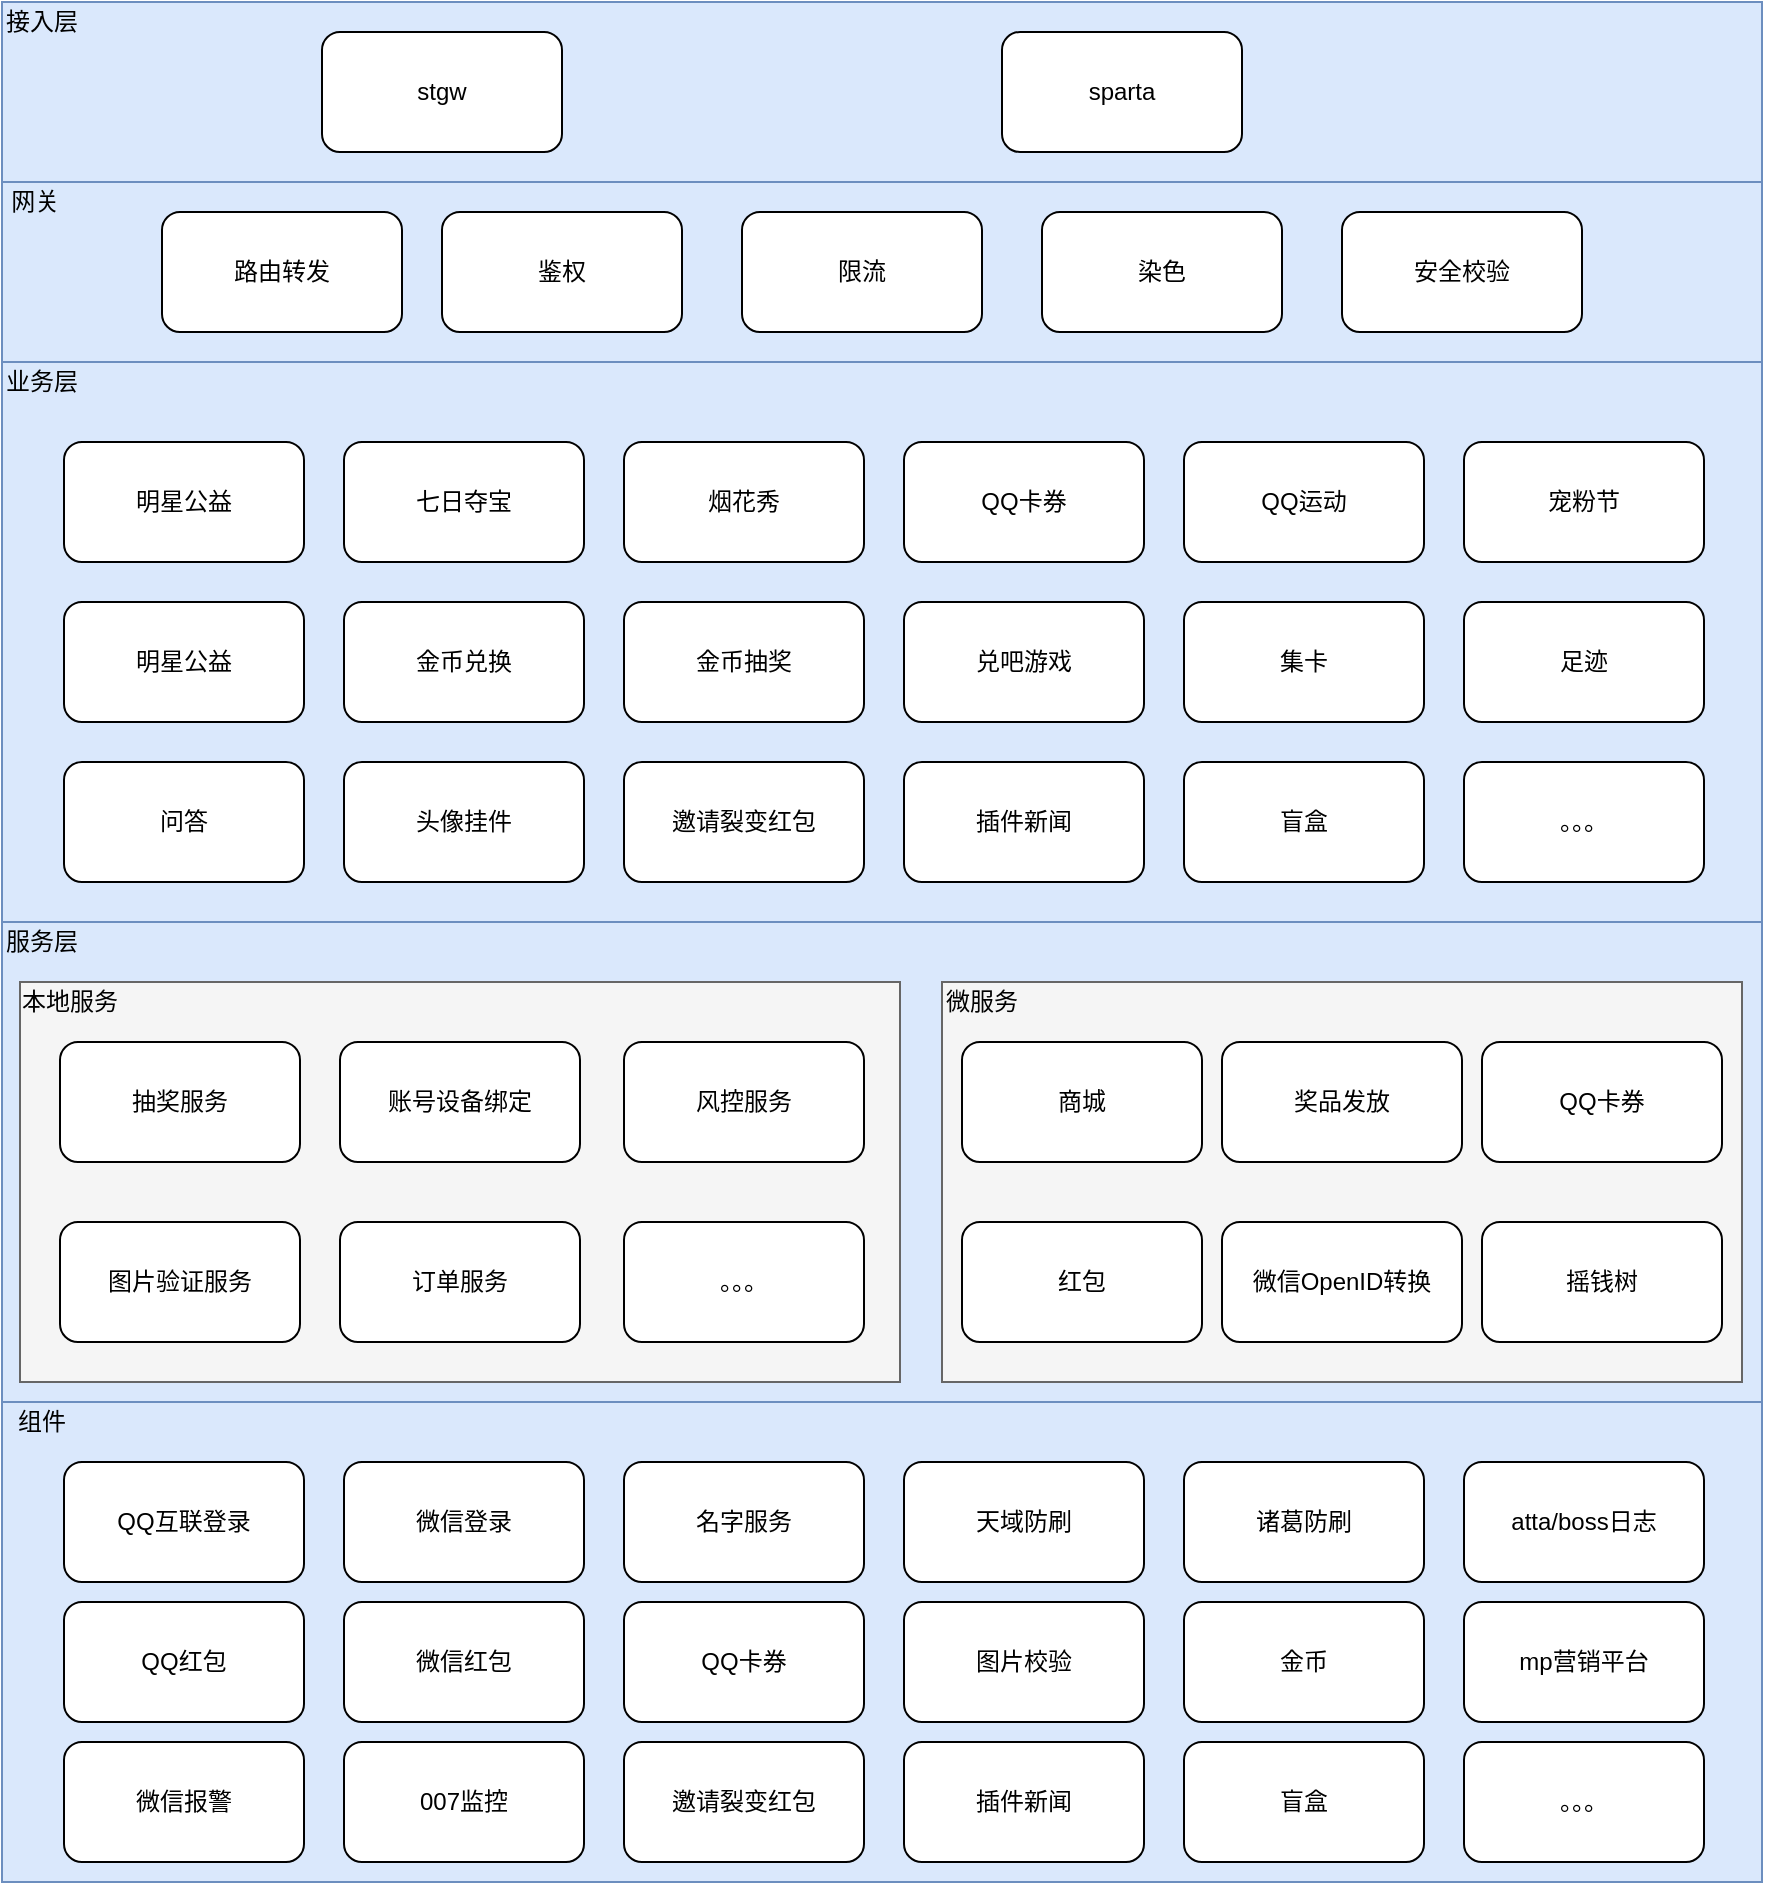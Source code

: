 <mxfile version="14.2.5" type="github">
  <diagram id="au0Erzdakt1j5jupM2V9" name="Page-1">
    <mxGraphModel dx="1242" dy="1121" grid="1" gridSize="10" guides="1" tooltips="1" connect="1" arrows="1" fold="1" page="1" pageScale="1" pageWidth="300000" pageHeight="300000" math="0" shadow="0">
      <root>
        <mxCell id="0" />
        <mxCell id="1" parent="0" />
        <mxCell id="Vkco3mDPTDmyLJNm2LzN-41" value="" style="rounded=0;whiteSpace=wrap;html=1;fillColor=#dae8fc;strokeColor=#6c8ebf;" vertex="1" parent="1">
          <mxGeometry x="250" y="880" width="880" height="240" as="geometry" />
        </mxCell>
        <mxCell id="Vkco3mDPTDmyLJNm2LzN-42" value="组件" style="text;html=1;strokeColor=none;fillColor=none;align=center;verticalAlign=middle;whiteSpace=wrap;rounded=0;" vertex="1" parent="1">
          <mxGeometry x="250" y="880" width="40" height="20" as="geometry" />
        </mxCell>
        <mxCell id="Vkco3mDPTDmyLJNm2LzN-43" value="" style="group" vertex="1" connectable="0" parent="1">
          <mxGeometry x="250" y="180" width="880" height="90" as="geometry" />
        </mxCell>
        <mxCell id="i1EOuXeOluBrcuIS-FtF-1" value="" style="rounded=0;whiteSpace=wrap;html=1;fillColor=#dae8fc;strokeColor=#6c8ebf;" parent="Vkco3mDPTDmyLJNm2LzN-43" vertex="1">
          <mxGeometry width="880" height="90" as="geometry" />
        </mxCell>
        <mxCell id="i1EOuXeOluBrcuIS-FtF-8" value="stgw" style="rounded=1;whiteSpace=wrap;html=1;" parent="Vkco3mDPTDmyLJNm2LzN-43" vertex="1">
          <mxGeometry x="160" y="15" width="120" height="60" as="geometry" />
        </mxCell>
        <mxCell id="i1EOuXeOluBrcuIS-FtF-9" value="接入层" style="text;html=1;strokeColor=none;fillColor=none;align=center;verticalAlign=middle;whiteSpace=wrap;rounded=0;" parent="Vkco3mDPTDmyLJNm2LzN-43" vertex="1">
          <mxGeometry width="40" height="20" as="geometry" />
        </mxCell>
        <mxCell id="i1EOuXeOluBrcuIS-FtF-10" value="sparta" style="rounded=1;whiteSpace=wrap;html=1;" parent="Vkco3mDPTDmyLJNm2LzN-43" vertex="1">
          <mxGeometry x="500" y="15" width="120" height="60" as="geometry" />
        </mxCell>
        <mxCell id="Vkco3mDPTDmyLJNm2LzN-44" value="" style="group" vertex="1" connectable="0" parent="1">
          <mxGeometry x="250" y="270" width="880" height="90" as="geometry" />
        </mxCell>
        <mxCell id="i1EOuXeOluBrcuIS-FtF-18" value="" style="rounded=0;whiteSpace=wrap;html=1;fillColor=#dae8fc;strokeColor=#6c8ebf;" parent="Vkco3mDPTDmyLJNm2LzN-44" vertex="1">
          <mxGeometry width="880" height="90" as="geometry" />
        </mxCell>
        <mxCell id="i1EOuXeOluBrcuIS-FtF-19" value="路由转发" style="rounded=1;whiteSpace=wrap;html=1;" parent="Vkco3mDPTDmyLJNm2LzN-44" vertex="1">
          <mxGeometry x="80" y="15" width="120" height="60" as="geometry" />
        </mxCell>
        <mxCell id="i1EOuXeOluBrcuIS-FtF-20" value="网关&amp;nbsp;&amp;nbsp;" style="text;html=1;strokeColor=none;fillColor=none;align=center;verticalAlign=middle;whiteSpace=wrap;rounded=0;" parent="Vkco3mDPTDmyLJNm2LzN-44" vertex="1">
          <mxGeometry width="40" height="20" as="geometry" />
        </mxCell>
        <mxCell id="i1EOuXeOluBrcuIS-FtF-21" value="鉴权" style="rounded=1;whiteSpace=wrap;html=1;" parent="Vkco3mDPTDmyLJNm2LzN-44" vertex="1">
          <mxGeometry x="220" y="15" width="120" height="60" as="geometry" />
        </mxCell>
        <mxCell id="Vkco3mDPTDmyLJNm2LzN-1" value="限流" style="rounded=1;whiteSpace=wrap;html=1;" vertex="1" parent="Vkco3mDPTDmyLJNm2LzN-44">
          <mxGeometry x="370" y="15" width="120" height="60" as="geometry" />
        </mxCell>
        <mxCell id="Vkco3mDPTDmyLJNm2LzN-2" value="染色" style="rounded=1;whiteSpace=wrap;html=1;" vertex="1" parent="Vkco3mDPTDmyLJNm2LzN-44">
          <mxGeometry x="520" y="15" width="120" height="60" as="geometry" />
        </mxCell>
        <mxCell id="Vkco3mDPTDmyLJNm2LzN-3" value="安全校验" style="rounded=1;whiteSpace=wrap;html=1;" vertex="1" parent="Vkco3mDPTDmyLJNm2LzN-44">
          <mxGeometry x="670" y="15" width="120" height="60" as="geometry" />
        </mxCell>
        <mxCell id="Vkco3mDPTDmyLJNm2LzN-46" value="" style="group" vertex="1" connectable="0" parent="1">
          <mxGeometry x="250" y="640" width="880" height="240" as="geometry" />
        </mxCell>
        <mxCell id="Vkco3mDPTDmyLJNm2LzN-21" value="" style="rounded=0;whiteSpace=wrap;html=1;fillColor=#dae8fc;strokeColor=#6c8ebf;" vertex="1" parent="Vkco3mDPTDmyLJNm2LzN-46">
          <mxGeometry width="880" height="240" as="geometry" />
        </mxCell>
        <mxCell id="Vkco3mDPTDmyLJNm2LzN-22" value="服务层" style="text;html=1;strokeColor=none;fillColor=none;align=center;verticalAlign=middle;whiteSpace=wrap;rounded=0;" vertex="1" parent="Vkco3mDPTDmyLJNm2LzN-46">
          <mxGeometry width="40" height="20" as="geometry" />
        </mxCell>
        <mxCell id="Vkco3mDPTDmyLJNm2LzN-24" value="" style="rounded=0;whiteSpace=wrap;html=1;fillColor=#f5f5f5;strokeColor=#666666;fontColor=#333333;" vertex="1" parent="Vkco3mDPTDmyLJNm2LzN-46">
          <mxGeometry x="9" y="30" width="440" height="200" as="geometry" />
        </mxCell>
        <mxCell id="Vkco3mDPTDmyLJNm2LzN-26" value="本地服务" style="text;html=1;strokeColor=none;fillColor=none;align=center;verticalAlign=middle;whiteSpace=wrap;rounded=0;" vertex="1" parent="Vkco3mDPTDmyLJNm2LzN-46">
          <mxGeometry x="9" y="30" width="50" height="20" as="geometry" />
        </mxCell>
        <mxCell id="Vkco3mDPTDmyLJNm2LzN-27" value="抽奖服务" style="rounded=1;whiteSpace=wrap;html=1;" vertex="1" parent="Vkco3mDPTDmyLJNm2LzN-46">
          <mxGeometry x="29" y="60" width="120" height="60" as="geometry" />
        </mxCell>
        <mxCell id="Vkco3mDPTDmyLJNm2LzN-28" value="账号设备绑定" style="rounded=1;whiteSpace=wrap;html=1;" vertex="1" parent="Vkco3mDPTDmyLJNm2LzN-46">
          <mxGeometry x="169" y="60" width="120" height="60" as="geometry" />
        </mxCell>
        <mxCell id="Vkco3mDPTDmyLJNm2LzN-29" value="风控服务" style="rounded=1;whiteSpace=wrap;html=1;" vertex="1" parent="Vkco3mDPTDmyLJNm2LzN-46">
          <mxGeometry x="311" y="60" width="120" height="60" as="geometry" />
        </mxCell>
        <mxCell id="Vkco3mDPTDmyLJNm2LzN-30" value="图片验证服务" style="rounded=1;whiteSpace=wrap;html=1;" vertex="1" parent="Vkco3mDPTDmyLJNm2LzN-46">
          <mxGeometry x="29" y="150" width="120" height="60" as="geometry" />
        </mxCell>
        <mxCell id="Vkco3mDPTDmyLJNm2LzN-31" value="订单服务" style="rounded=1;whiteSpace=wrap;html=1;" vertex="1" parent="Vkco3mDPTDmyLJNm2LzN-46">
          <mxGeometry x="169" y="150" width="120" height="60" as="geometry" />
        </mxCell>
        <mxCell id="Vkco3mDPTDmyLJNm2LzN-32" value="。。。" style="rounded=1;whiteSpace=wrap;html=1;" vertex="1" parent="Vkco3mDPTDmyLJNm2LzN-46">
          <mxGeometry x="311" y="150" width="120" height="60" as="geometry" />
        </mxCell>
        <mxCell id="Vkco3mDPTDmyLJNm2LzN-33" value="" style="rounded=0;whiteSpace=wrap;html=1;fillColor=#f5f5f5;strokeColor=#666666;fontColor=#333333;" vertex="1" parent="Vkco3mDPTDmyLJNm2LzN-46">
          <mxGeometry x="470" y="30" width="400" height="200" as="geometry" />
        </mxCell>
        <mxCell id="Vkco3mDPTDmyLJNm2LzN-34" value="微服务" style="text;html=1;strokeColor=none;fillColor=none;align=center;verticalAlign=middle;whiteSpace=wrap;rounded=0;" vertex="1" parent="Vkco3mDPTDmyLJNm2LzN-46">
          <mxGeometry x="470" y="30" width="40" height="20" as="geometry" />
        </mxCell>
        <mxCell id="Vkco3mDPTDmyLJNm2LzN-35" value="商城" style="rounded=1;whiteSpace=wrap;html=1;" vertex="1" parent="Vkco3mDPTDmyLJNm2LzN-46">
          <mxGeometry x="480" y="60" width="120" height="60" as="geometry" />
        </mxCell>
        <mxCell id="Vkco3mDPTDmyLJNm2LzN-36" value="奖品发放" style="rounded=1;whiteSpace=wrap;html=1;" vertex="1" parent="Vkco3mDPTDmyLJNm2LzN-46">
          <mxGeometry x="610" y="60" width="120" height="60" as="geometry" />
        </mxCell>
        <mxCell id="Vkco3mDPTDmyLJNm2LzN-37" value="QQ卡券" style="rounded=1;whiteSpace=wrap;html=1;" vertex="1" parent="Vkco3mDPTDmyLJNm2LzN-46">
          <mxGeometry x="740" y="60" width="120" height="60" as="geometry" />
        </mxCell>
        <mxCell id="Vkco3mDPTDmyLJNm2LzN-38" value="红包" style="rounded=1;whiteSpace=wrap;html=1;" vertex="1" parent="Vkco3mDPTDmyLJNm2LzN-46">
          <mxGeometry x="480" y="150" width="120" height="60" as="geometry" />
        </mxCell>
        <mxCell id="Vkco3mDPTDmyLJNm2LzN-39" value="微信OpenID转换" style="rounded=1;whiteSpace=wrap;html=1;" vertex="1" parent="Vkco3mDPTDmyLJNm2LzN-46">
          <mxGeometry x="610" y="150" width="120" height="60" as="geometry" />
        </mxCell>
        <mxCell id="Vkco3mDPTDmyLJNm2LzN-40" value="摇钱树" style="rounded=1;whiteSpace=wrap;html=1;" vertex="1" parent="Vkco3mDPTDmyLJNm2LzN-46">
          <mxGeometry x="740" y="150" width="120" height="60" as="geometry" />
        </mxCell>
        <mxCell id="i1EOuXeOluBrcuIS-FtF-3" value="" style="rounded=0;whiteSpace=wrap;html=1;fillColor=#dae8fc;strokeColor=#6c8ebf;" parent="1" vertex="1">
          <mxGeometry x="250" y="360" width="880" height="280" as="geometry" />
        </mxCell>
        <mxCell id="i1EOuXeOluBrcuIS-FtF-11" value="业务层" style="text;html=1;strokeColor=none;fillColor=none;align=center;verticalAlign=middle;whiteSpace=wrap;rounded=0;" parent="1" vertex="1">
          <mxGeometry x="250" y="360" width="40" height="20" as="geometry" />
        </mxCell>
        <mxCell id="i1EOuXeOluBrcuIS-FtF-12" value="明星公益" style="rounded=1;whiteSpace=wrap;html=1;" parent="1" vertex="1">
          <mxGeometry x="281" y="400" width="120" height="60" as="geometry" />
        </mxCell>
        <mxCell id="i1EOuXeOluBrcuIS-FtF-17" value="七日夺宝" style="rounded=1;whiteSpace=wrap;html=1;" parent="1" vertex="1">
          <mxGeometry x="421" y="400" width="120" height="60" as="geometry" />
        </mxCell>
        <mxCell id="Vkco3mDPTDmyLJNm2LzN-4" value="烟花秀" style="rounded=1;whiteSpace=wrap;html=1;" vertex="1" parent="1">
          <mxGeometry x="561" y="400" width="120" height="60" as="geometry" />
        </mxCell>
        <mxCell id="Vkco3mDPTDmyLJNm2LzN-5" value="宠粉节" style="rounded=1;whiteSpace=wrap;html=1;" vertex="1" parent="1">
          <mxGeometry x="981" y="400" width="120" height="60" as="geometry" />
        </mxCell>
        <mxCell id="Vkco3mDPTDmyLJNm2LzN-6" value="QQ运动" style="rounded=1;whiteSpace=wrap;html=1;" vertex="1" parent="1">
          <mxGeometry x="841" y="400" width="120" height="60" as="geometry" />
        </mxCell>
        <mxCell id="Vkco3mDPTDmyLJNm2LzN-7" value="QQ卡券" style="rounded=1;whiteSpace=wrap;html=1;" vertex="1" parent="1">
          <mxGeometry x="701" y="400" width="120" height="60" as="geometry" />
        </mxCell>
        <mxCell id="Vkco3mDPTDmyLJNm2LzN-8" value="&lt;span&gt;足迹&lt;/span&gt;" style="rounded=1;whiteSpace=wrap;html=1;" vertex="1" parent="1">
          <mxGeometry x="981" y="480" width="120" height="60" as="geometry" />
        </mxCell>
        <mxCell id="Vkco3mDPTDmyLJNm2LzN-9" value="集卡" style="rounded=1;whiteSpace=wrap;html=1;" vertex="1" parent="1">
          <mxGeometry x="841" y="480" width="120" height="60" as="geometry" />
        </mxCell>
        <mxCell id="Vkco3mDPTDmyLJNm2LzN-10" value="兑吧游戏" style="rounded=1;whiteSpace=wrap;html=1;" vertex="1" parent="1">
          <mxGeometry x="701" y="480" width="120" height="60" as="geometry" />
        </mxCell>
        <mxCell id="Vkco3mDPTDmyLJNm2LzN-11" value="金币抽奖" style="rounded=1;whiteSpace=wrap;html=1;" vertex="1" parent="1">
          <mxGeometry x="561" y="480" width="120" height="60" as="geometry" />
        </mxCell>
        <mxCell id="Vkco3mDPTDmyLJNm2LzN-12" value="金币兑换" style="rounded=1;whiteSpace=wrap;html=1;" vertex="1" parent="1">
          <mxGeometry x="421" y="480" width="120" height="60" as="geometry" />
        </mxCell>
        <mxCell id="Vkco3mDPTDmyLJNm2LzN-13" value="明星公益" style="rounded=1;whiteSpace=wrap;html=1;" vertex="1" parent="1">
          <mxGeometry x="281" y="480" width="120" height="60" as="geometry" />
        </mxCell>
        <mxCell id="Vkco3mDPTDmyLJNm2LzN-14" value="。。。" style="rounded=1;whiteSpace=wrap;html=1;" vertex="1" parent="1">
          <mxGeometry x="981" y="560" width="120" height="60" as="geometry" />
        </mxCell>
        <mxCell id="Vkco3mDPTDmyLJNm2LzN-15" value="&lt;span&gt;盲盒&lt;/span&gt;" style="rounded=1;whiteSpace=wrap;html=1;" vertex="1" parent="1">
          <mxGeometry x="841" y="560" width="120" height="60" as="geometry" />
        </mxCell>
        <mxCell id="Vkco3mDPTDmyLJNm2LzN-16" value="&lt;span&gt;插件新闻&lt;/span&gt;" style="rounded=1;whiteSpace=wrap;html=1;" vertex="1" parent="1">
          <mxGeometry x="701" y="560" width="120" height="60" as="geometry" />
        </mxCell>
        <mxCell id="Vkco3mDPTDmyLJNm2LzN-17" value="邀请裂变红包" style="rounded=1;whiteSpace=wrap;html=1;" vertex="1" parent="1">
          <mxGeometry x="561" y="560" width="120" height="60" as="geometry" />
        </mxCell>
        <mxCell id="Vkco3mDPTDmyLJNm2LzN-18" value="&lt;span&gt;头像挂件&lt;/span&gt;" style="rounded=1;whiteSpace=wrap;html=1;" vertex="1" parent="1">
          <mxGeometry x="421" y="560" width="120" height="60" as="geometry" />
        </mxCell>
        <mxCell id="Vkco3mDPTDmyLJNm2LzN-19" value="&lt;span&gt;问答&lt;/span&gt;" style="rounded=1;whiteSpace=wrap;html=1;" vertex="1" parent="1">
          <mxGeometry x="281" y="560" width="120" height="60" as="geometry" />
        </mxCell>
        <mxCell id="Vkco3mDPTDmyLJNm2LzN-48" value="QQ互联登录" style="rounded=1;whiteSpace=wrap;html=1;" vertex="1" parent="1">
          <mxGeometry x="281" y="910" width="120" height="60" as="geometry" />
        </mxCell>
        <mxCell id="Vkco3mDPTDmyLJNm2LzN-49" value="&lt;span&gt;微信登录&lt;/span&gt;" style="rounded=1;whiteSpace=wrap;html=1;" vertex="1" parent="1">
          <mxGeometry x="421" y="910" width="120" height="60" as="geometry" />
        </mxCell>
        <mxCell id="Vkco3mDPTDmyLJNm2LzN-50" value="名字服务" style="rounded=1;whiteSpace=wrap;html=1;" vertex="1" parent="1">
          <mxGeometry x="561" y="910" width="120" height="60" as="geometry" />
        </mxCell>
        <mxCell id="Vkco3mDPTDmyLJNm2LzN-51" value="&lt;span&gt;天域防刷&lt;/span&gt;" style="rounded=1;whiteSpace=wrap;html=1;" vertex="1" parent="1">
          <mxGeometry x="701" y="910" width="120" height="60" as="geometry" />
        </mxCell>
        <mxCell id="Vkco3mDPTDmyLJNm2LzN-52" value="&lt;span&gt;诸葛防刷&lt;/span&gt;" style="rounded=1;whiteSpace=wrap;html=1;" vertex="1" parent="1">
          <mxGeometry x="841" y="910" width="120" height="60" as="geometry" />
        </mxCell>
        <mxCell id="Vkco3mDPTDmyLJNm2LzN-53" value="atta/boss日志" style="rounded=1;whiteSpace=wrap;html=1;" vertex="1" parent="1">
          <mxGeometry x="981" y="910" width="120" height="60" as="geometry" />
        </mxCell>
        <mxCell id="Vkco3mDPTDmyLJNm2LzN-54" value="&lt;span&gt;QQ红包&lt;/span&gt;" style="rounded=1;whiteSpace=wrap;html=1;" vertex="1" parent="1">
          <mxGeometry x="281" y="980" width="120" height="60" as="geometry" />
        </mxCell>
        <mxCell id="Vkco3mDPTDmyLJNm2LzN-55" value="&lt;span&gt;微信红包&lt;/span&gt;" style="rounded=1;whiteSpace=wrap;html=1;" vertex="1" parent="1">
          <mxGeometry x="421" y="980" width="120" height="60" as="geometry" />
        </mxCell>
        <mxCell id="Vkco3mDPTDmyLJNm2LzN-56" value="QQ卡券" style="rounded=1;whiteSpace=wrap;html=1;" vertex="1" parent="1">
          <mxGeometry x="561" y="980" width="120" height="60" as="geometry" />
        </mxCell>
        <mxCell id="Vkco3mDPTDmyLJNm2LzN-57" value="&lt;span&gt;图片校验&lt;/span&gt;" style="rounded=1;whiteSpace=wrap;html=1;" vertex="1" parent="1">
          <mxGeometry x="701" y="980" width="120" height="60" as="geometry" />
        </mxCell>
        <mxCell id="Vkco3mDPTDmyLJNm2LzN-58" value="&lt;span&gt;金币&lt;/span&gt;" style="rounded=1;whiteSpace=wrap;html=1;" vertex="1" parent="1">
          <mxGeometry x="841" y="980" width="120" height="60" as="geometry" />
        </mxCell>
        <mxCell id="Vkco3mDPTDmyLJNm2LzN-59" value="mp营销平台" style="rounded=1;whiteSpace=wrap;html=1;" vertex="1" parent="1">
          <mxGeometry x="981" y="980" width="120" height="60" as="geometry" />
        </mxCell>
        <mxCell id="Vkco3mDPTDmyLJNm2LzN-60" value="微信报警" style="rounded=1;whiteSpace=wrap;html=1;" vertex="1" parent="1">
          <mxGeometry x="281" y="1050" width="120" height="60" as="geometry" />
        </mxCell>
        <mxCell id="Vkco3mDPTDmyLJNm2LzN-61" value="007监控" style="rounded=1;whiteSpace=wrap;html=1;" vertex="1" parent="1">
          <mxGeometry x="421" y="1050" width="120" height="60" as="geometry" />
        </mxCell>
        <mxCell id="Vkco3mDPTDmyLJNm2LzN-62" value="邀请裂变红包" style="rounded=1;whiteSpace=wrap;html=1;" vertex="1" parent="1">
          <mxGeometry x="561" y="1050" width="120" height="60" as="geometry" />
        </mxCell>
        <mxCell id="Vkco3mDPTDmyLJNm2LzN-63" value="&lt;span&gt;插件新闻&lt;/span&gt;" style="rounded=1;whiteSpace=wrap;html=1;" vertex="1" parent="1">
          <mxGeometry x="701" y="1050" width="120" height="60" as="geometry" />
        </mxCell>
        <mxCell id="Vkco3mDPTDmyLJNm2LzN-64" value="&lt;span&gt;盲盒&lt;/span&gt;" style="rounded=1;whiteSpace=wrap;html=1;" vertex="1" parent="1">
          <mxGeometry x="841" y="1050" width="120" height="60" as="geometry" />
        </mxCell>
        <mxCell id="Vkco3mDPTDmyLJNm2LzN-65" value="。。。" style="rounded=1;whiteSpace=wrap;html=1;" vertex="1" parent="1">
          <mxGeometry x="981" y="1050" width="120" height="60" as="geometry" />
        </mxCell>
      </root>
    </mxGraphModel>
  </diagram>
</mxfile>
